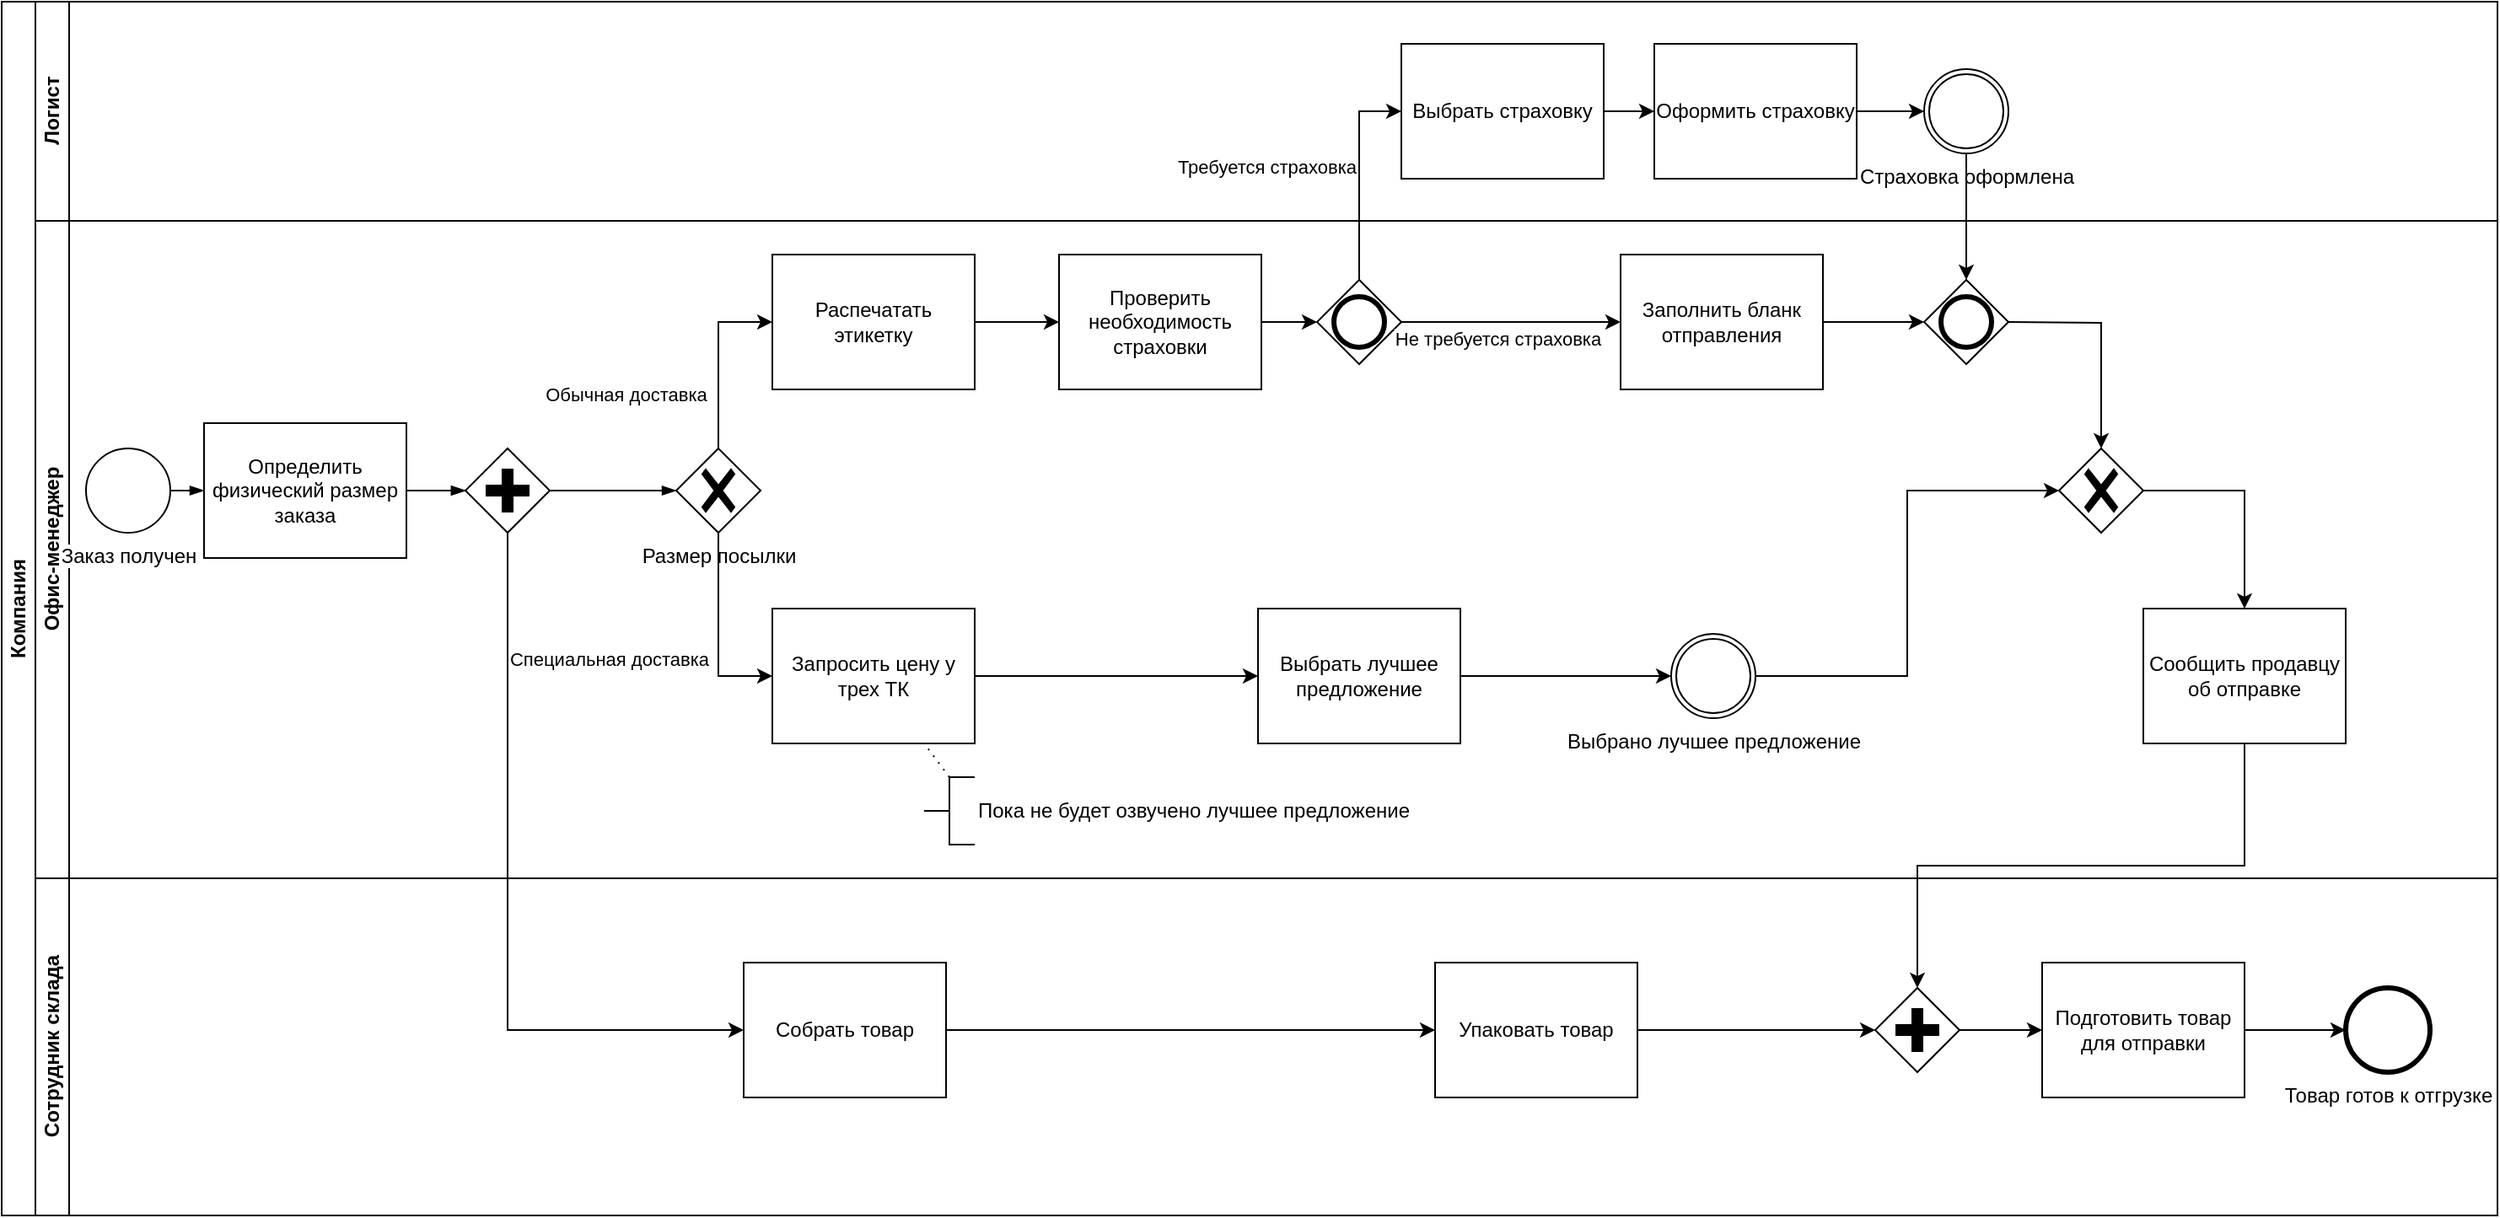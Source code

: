 <mxfile version="27.0.9">
  <diagram name="Страница — 1" id="bj4hU3YoqGNhM61qSWuD">
    <mxGraphModel dx="1426" dy="849" grid="1" gridSize="10" guides="1" tooltips="1" connect="1" arrows="1" fold="1" page="1" pageScale="1" pageWidth="827" pageHeight="1169" math="0" shadow="0">
      <root>
        <mxCell id="0" />
        <mxCell id="1" parent="0" />
        <mxCell id="QfrXJephCyHxbfm8GQ1p-26" value="Компания" style="swimlane;html=1;childLayout=stackLayout;resizeParent=1;resizeParentMax=0;horizontal=0;startSize=20;horizontalStack=0;whiteSpace=wrap;" parent="1" vertex="1">
          <mxGeometry x="80" y="180" width="1480" height="720" as="geometry" />
        </mxCell>
        <mxCell id="QfrXJephCyHxbfm8GQ1p-28" value="Логист" style="swimlane;html=1;startSize=20;horizontal=0;" parent="QfrXJephCyHxbfm8GQ1p-26" vertex="1">
          <mxGeometry x="20" width="1460" height="130" as="geometry" />
        </mxCell>
        <mxCell id="QfrXJephCyHxbfm8GQ1p-173" value="Страховка оформлена" style="points=[[0.145,0.145,0],[0.5,0,0],[0.855,0.145,0],[1,0.5,0],[0.855,0.855,0],[0.5,1,0],[0.145,0.855,0],[0,0.5,0]];shape=mxgraph.bpmn.event;html=1;verticalLabelPosition=bottom;labelBackgroundColor=#ffffff;verticalAlign=top;align=center;perimeter=ellipsePerimeter;outlineConnect=0;aspect=fixed;outline=throwing;symbol=general;" parent="QfrXJephCyHxbfm8GQ1p-28" vertex="1">
          <mxGeometry x="1120" y="40" width="50" height="50" as="geometry" />
        </mxCell>
        <mxCell id="QfrXJephCyHxbfm8GQ1p-27" value="Офис-менеджер" style="swimlane;html=1;startSize=20;horizontal=0;" parent="QfrXJephCyHxbfm8GQ1p-26" vertex="1">
          <mxGeometry x="20" y="130" width="1460" height="390" as="geometry">
            <mxRectangle x="20" width="460" height="30" as="alternateBounds" />
          </mxGeometry>
        </mxCell>
        <mxCell id="QfrXJephCyHxbfm8GQ1p-31" value="Заказ получен" style="points=[[0.145,0.145,0],[0.5,0,0],[0.855,0.145,0],[1,0.5,0],[0.855,0.855,0],[0.5,1,0],[0.145,0.855,0],[0,0.5,0]];shape=mxgraph.bpmn.event;html=1;verticalLabelPosition=bottom;labelBackgroundColor=#ffffff;verticalAlign=top;align=center;perimeter=ellipsePerimeter;outlineConnect=0;aspect=fixed;outline=standard;symbol=general;" parent="QfrXJephCyHxbfm8GQ1p-27" vertex="1">
          <mxGeometry x="30" y="135" width="50" height="50" as="geometry" />
        </mxCell>
        <mxCell id="QfrXJephCyHxbfm8GQ1p-32" value="" style="edgeStyle=elbowEdgeStyle;fontSize=12;html=1;endArrow=blockThin;endFill=1;rounded=0;exitX=1;exitY=0.5;exitDx=0;exitDy=0;exitPerimeter=0;entryX=0;entryY=0.5;entryDx=0;entryDy=0;entryPerimeter=0;" parent="QfrXJephCyHxbfm8GQ1p-27" source="QfrXJephCyHxbfm8GQ1p-106" target="QfrXJephCyHxbfm8GQ1p-33" edge="1">
          <mxGeometry width="160" relative="1" as="geometry">
            <mxPoint x="130" y="240" as="sourcePoint" />
            <mxPoint x="160" y="245" as="targetPoint" />
          </mxGeometry>
        </mxCell>
        <mxCell id="QfrXJephCyHxbfm8GQ1p-50" value="Пока не будет озвучено лучшее предложение" style="html=1;shape=mxgraph.flowchart.annotation_2;align=left;labelPosition=right;" parent="QfrXJephCyHxbfm8GQ1p-27" vertex="1">
          <mxGeometry x="527" y="330" width="30" height="40" as="geometry" />
        </mxCell>
        <mxCell id="QfrXJephCyHxbfm8GQ1p-34" value="Размер посылки" style="points=[[0.25,0.25,0],[0.5,0,0],[0.75,0.25,0],[1,0.5,0],[0.75,0.75,0],[0.5,1,0],[0.25,0.75,0],[0,0.5,0]];shape=mxgraph.bpmn.gateway2;html=1;verticalLabelPosition=bottom;labelBackgroundColor=#ffffff;verticalAlign=top;align=center;perimeter=rhombusPerimeter;outlineConnect=0;outline=none;symbol=none;gwType=exclusive;" parent="QfrXJephCyHxbfm8GQ1p-27" vertex="1">
          <mxGeometry x="380" y="135" width="50" height="50" as="geometry" />
        </mxCell>
        <mxCell id="QfrXJephCyHxbfm8GQ1p-38" value="" style="edgeStyle=elbowEdgeStyle;fontSize=12;html=1;endArrow=blockThin;endFill=1;rounded=0;exitX=1;exitY=0.5;exitDx=0;exitDy=0;exitPerimeter=0;entryX=0;entryY=0.5;entryDx=0;entryDy=0;entryPerimeter=0;" parent="QfrXJephCyHxbfm8GQ1p-27" source="QfrXJephCyHxbfm8GQ1p-106" target="QfrXJephCyHxbfm8GQ1p-34" edge="1">
          <mxGeometry width="160" relative="1" as="geometry">
            <mxPoint x="350" y="244.66" as="sourcePoint" />
            <mxPoint x="380" y="244.66" as="targetPoint" />
          </mxGeometry>
        </mxCell>
        <mxCell id="QfrXJephCyHxbfm8GQ1p-45" value="Запросить цену у трех ТК" style="points=[[0.25,0,0],[0.5,0,0],[0.75,0,0],[1,0.25,0],[1,0.5,0],[1,0.75,0],[0.75,1,0],[0.5,1,0],[0.25,1,0],[0,0.75,0],[0,0.5,0],[0,0.25,0]];shape=mxgraph.bpmn.task2;whiteSpace=wrap;rectStyle=rounded;size=10;html=1;container=1;expand=0;collapsible=0;taskMarker=abstract;isLoopStandard=1;" parent="QfrXJephCyHxbfm8GQ1p-27" vertex="1">
          <mxGeometry x="437" y="230" width="120" height="80" as="geometry" />
        </mxCell>
        <mxCell id="QfrXJephCyHxbfm8GQ1p-52" value="Выбрать лучшее предложение" style="points=[[0.25,0,0],[0.5,0,0],[0.75,0,0],[1,0.25,0],[1,0.5,0],[1,0.75,0],[0.75,1,0],[0.5,1,0],[0.25,1,0],[0,0.75,0],[0,0.5,0],[0,0.25,0]];shape=mxgraph.bpmn.task2;whiteSpace=wrap;rectStyle=rounded;size=10;html=1;container=1;expand=0;collapsible=0;taskMarker=abstract;" parent="QfrXJephCyHxbfm8GQ1p-27" vertex="1">
          <mxGeometry x="725" y="230" width="120" height="80" as="geometry" />
        </mxCell>
        <mxCell id="QfrXJephCyHxbfm8GQ1p-56" value="Распечатать этикетку" style="points=[[0.25,0,0],[0.5,0,0],[0.75,0,0],[1,0.25,0],[1,0.5,0],[1,0.75,0],[0.75,1,0],[0.5,1,0],[0.25,1,0],[0,0.75,0],[0,0.5,0],[0,0.25,0]];shape=mxgraph.bpmn.task2;whiteSpace=wrap;rectStyle=rounded;size=10;html=1;container=1;expand=0;collapsible=0;taskMarker=abstract;" parent="QfrXJephCyHxbfm8GQ1p-27" vertex="1">
          <mxGeometry x="437" y="20" width="120" height="80" as="geometry" />
        </mxCell>
        <mxCell id="QfrXJephCyHxbfm8GQ1p-60" value="Проверить необходимость страховки" style="points=[[0.25,0,0],[0.5,0,0],[0.75,0,0],[1,0.25,0],[1,0.5,0],[1,0.75,0],[0.75,1,0],[0.5,1,0],[0.25,1,0],[0,0.75,0],[0,0.5,0],[0,0.25,0]];shape=mxgraph.bpmn.task2;whiteSpace=wrap;rectStyle=rounded;size=10;html=1;container=1;expand=0;collapsible=0;taskMarker=abstract;" parent="QfrXJephCyHxbfm8GQ1p-27" vertex="1">
          <mxGeometry x="607" y="20" width="120" height="80" as="geometry" />
        </mxCell>
        <mxCell id="QfrXJephCyHxbfm8GQ1p-62" style="edgeStyle=orthogonalEdgeStyle;rounded=0;orthogonalLoop=1;jettySize=auto;html=1;exitX=1;exitY=0.5;exitDx=0;exitDy=0;exitPerimeter=0;entryX=0;entryY=0.5;entryDx=0;entryDy=0;entryPerimeter=0;" parent="QfrXJephCyHxbfm8GQ1p-27" source="QfrXJephCyHxbfm8GQ1p-56" target="QfrXJephCyHxbfm8GQ1p-60" edge="1">
          <mxGeometry relative="1" as="geometry" />
        </mxCell>
        <mxCell id="QfrXJephCyHxbfm8GQ1p-49" value="" style="fontSize=12;html=1;endFill=0;startFill=0;endSize=6;startSize=6;dashed=1;dashPattern=1 4;endArrow=none;startArrow=none;rounded=0;entryX=0.75;entryY=1;entryDx=0;entryDy=0;entryPerimeter=0;exitX=0.5;exitY=0;exitDx=0;exitDy=0;exitPerimeter=0;" parent="QfrXJephCyHxbfm8GQ1p-27" source="QfrXJephCyHxbfm8GQ1p-50" target="QfrXJephCyHxbfm8GQ1p-45" edge="1">
          <mxGeometry width="160" relative="1" as="geometry">
            <mxPoint x="605" y="270" as="sourcePoint" />
            <mxPoint x="573" y="230" as="targetPoint" />
          </mxGeometry>
        </mxCell>
        <mxCell id="QfrXJephCyHxbfm8GQ1p-64" style="edgeStyle=orthogonalEdgeStyle;rounded=0;orthogonalLoop=1;jettySize=auto;html=1;exitX=1;exitY=0.5;exitDx=0;exitDy=0;exitPerimeter=0;entryX=0;entryY=0.5;entryDx=0;entryDy=0;entryPerimeter=0;" parent="QfrXJephCyHxbfm8GQ1p-27" source="QfrXJephCyHxbfm8GQ1p-60" target="p5-HiY3rVVCVpf2J3rAx-1" edge="1">
          <mxGeometry relative="1" as="geometry">
            <mxPoint x="750" y="60" as="targetPoint" />
          </mxGeometry>
        </mxCell>
        <mxCell id="QfrXJephCyHxbfm8GQ1p-93" style="edgeStyle=orthogonalEdgeStyle;rounded=0;orthogonalLoop=1;jettySize=auto;html=1;exitX=1;exitY=0.5;exitDx=0;exitDy=0;exitPerimeter=0;entryX=0;entryY=0.5;entryDx=0;entryDy=0;entryPerimeter=0;" parent="QfrXJephCyHxbfm8GQ1p-27" source="QfrXJephCyHxbfm8GQ1p-45" target="QfrXJephCyHxbfm8GQ1p-52" edge="1">
          <mxGeometry relative="1" as="geometry" />
        </mxCell>
        <mxCell id="QfrXJephCyHxbfm8GQ1p-94" style="edgeStyle=orthogonalEdgeStyle;rounded=0;orthogonalLoop=1;jettySize=auto;html=1;entryX=0;entryY=0.5;entryDx=0;entryDy=0;entryPerimeter=0;exitX=0.5;exitY=1;exitDx=0;exitDy=0;exitPerimeter=0;" parent="QfrXJephCyHxbfm8GQ1p-27" source="QfrXJephCyHxbfm8GQ1p-34" target="QfrXJephCyHxbfm8GQ1p-45" edge="1">
          <mxGeometry relative="1" as="geometry">
            <mxPoint x="540" y="160" as="sourcePoint" />
          </mxGeometry>
        </mxCell>
        <mxCell id="QfrXJephCyHxbfm8GQ1p-97" value="Специальная доставка" style="edgeLabel;html=1;align=center;verticalAlign=middle;resizable=0;points=[];" parent="QfrXJephCyHxbfm8GQ1p-94" vertex="1" connectable="0">
          <mxGeometry x="-0.236" y="3" relative="1" as="geometry">
            <mxPoint x="-68" y="30" as="offset" />
          </mxGeometry>
        </mxCell>
        <mxCell id="QfrXJephCyHxbfm8GQ1p-95" style="edgeStyle=orthogonalEdgeStyle;rounded=0;orthogonalLoop=1;jettySize=auto;html=1;exitX=0.5;exitY=0;exitDx=0;exitDy=0;exitPerimeter=0;entryX=0;entryY=0.5;entryDx=0;entryDy=0;entryPerimeter=0;" parent="QfrXJephCyHxbfm8GQ1p-27" source="QfrXJephCyHxbfm8GQ1p-34" target="QfrXJephCyHxbfm8GQ1p-56" edge="1">
          <mxGeometry relative="1" as="geometry" />
        </mxCell>
        <mxCell id="QfrXJephCyHxbfm8GQ1p-98" value="Обычная доставка" style="edgeLabel;html=1;align=center;verticalAlign=middle;resizable=0;points=[];" parent="QfrXJephCyHxbfm8GQ1p-95" vertex="1" connectable="0">
          <mxGeometry x="-0.255" y="1" relative="1" as="geometry">
            <mxPoint x="-54" y="8" as="offset" />
          </mxGeometry>
        </mxCell>
        <mxCell id="QfrXJephCyHxbfm8GQ1p-105" value="" style="edgeStyle=elbowEdgeStyle;fontSize=12;html=1;endArrow=blockThin;endFill=1;rounded=0;exitX=1;exitY=0.5;exitDx=0;exitDy=0;exitPerimeter=0;entryX=0;entryY=0.5;entryDx=0;entryDy=0;entryPerimeter=0;" parent="QfrXJephCyHxbfm8GQ1p-27" source="QfrXJephCyHxbfm8GQ1p-33" target="QfrXJephCyHxbfm8GQ1p-106" edge="1">
          <mxGeometry width="160" relative="1" as="geometry">
            <mxPoint x="180" y="470" as="sourcePoint" />
            <mxPoint x="360" y="470" as="targetPoint" />
          </mxGeometry>
        </mxCell>
        <mxCell id="QfrXJephCyHxbfm8GQ1p-101" value="Оформить страховку" style="points=[[0.25,0,0],[0.5,0,0],[0.75,0,0],[1,0.25,0],[1,0.5,0],[1,0.75,0],[0.75,1,0],[0.5,1,0],[0.25,1,0],[0,0.75,0],[0,0.5,0],[0,0.25,0]];shape=mxgraph.bpmn.task2;whiteSpace=wrap;rectStyle=rounded;size=10;html=1;container=1;expand=0;collapsible=0;taskMarker=abstract;" parent="QfrXJephCyHxbfm8GQ1p-27" vertex="1">
          <mxGeometry x="960" y="-105" width="120" height="80" as="geometry" />
        </mxCell>
        <mxCell id="QfrXJephCyHxbfm8GQ1p-66" value="Выбрать страховку" style="points=[[0.25,0,0],[0.5,0,0],[0.75,0,0],[1,0.25,0],[1,0.5,0],[1,0.75,0],[0.75,1,0],[0.5,1,0],[0.25,1,0],[0,0.75,0],[0,0.5,0],[0,0.25,0]];shape=mxgraph.bpmn.task2;whiteSpace=wrap;rectStyle=rounded;size=10;html=1;container=1;expand=0;collapsible=0;taskMarker=abstract;" parent="QfrXJephCyHxbfm8GQ1p-27" vertex="1">
          <mxGeometry x="810" y="-105" width="120" height="80" as="geometry" />
        </mxCell>
        <mxCell id="QfrXJephCyHxbfm8GQ1p-124" style="edgeStyle=orthogonalEdgeStyle;rounded=0;orthogonalLoop=1;jettySize=auto;html=1;exitX=1;exitY=0.5;exitDx=0;exitDy=0;exitPerimeter=0;" parent="QfrXJephCyHxbfm8GQ1p-27" target="QfrXJephCyHxbfm8GQ1p-123" edge="1">
          <mxGeometry relative="1" as="geometry">
            <mxPoint x="1170" y="60" as="sourcePoint" />
          </mxGeometry>
        </mxCell>
        <mxCell id="QfrXJephCyHxbfm8GQ1p-121" style="edgeStyle=orthogonalEdgeStyle;rounded=0;orthogonalLoop=1;jettySize=auto;html=1;entryX=0;entryY=0.5;entryDx=0;entryDy=0;entryPerimeter=0;exitX=0.5;exitY=0;exitDx=0;exitDy=0;exitPerimeter=0;" parent="QfrXJephCyHxbfm8GQ1p-27" source="p5-HiY3rVVCVpf2J3rAx-1" target="QfrXJephCyHxbfm8GQ1p-66" edge="1">
          <mxGeometry relative="1" as="geometry">
            <mxPoint x="860" y="20" as="sourcePoint" />
          </mxGeometry>
        </mxCell>
        <mxCell id="QfrXJephCyHxbfm8GQ1p-122" value="Требуется страховка" style="edgeLabel;html=1;align=center;verticalAlign=middle;resizable=0;points=[];" parent="QfrXJephCyHxbfm8GQ1p-121" vertex="1" connectable="0">
          <mxGeometry x="0.082" y="-2" relative="1" as="geometry">
            <mxPoint x="-57" as="offset" />
          </mxGeometry>
        </mxCell>
        <mxCell id="QfrXJephCyHxbfm8GQ1p-123" value="" style="points=[[0.25,0.25,0],[0.5,0,0],[0.75,0.25,0],[1,0.5,0],[0.75,0.75,0],[0.5,1,0],[0.25,0.75,0],[0,0.5,0]];shape=mxgraph.bpmn.gateway2;html=1;verticalLabelPosition=bottom;labelBackgroundColor=#ffffff;verticalAlign=top;align=center;perimeter=rhombusPerimeter;outlineConnect=0;outline=none;symbol=none;gwType=exclusive;" parent="QfrXJephCyHxbfm8GQ1p-27" vertex="1">
          <mxGeometry x="1200" y="135" width="50" height="50" as="geometry" />
        </mxCell>
        <mxCell id="QfrXJephCyHxbfm8GQ1p-102" style="edgeStyle=orthogonalEdgeStyle;rounded=0;orthogonalLoop=1;jettySize=auto;html=1;exitX=1;exitY=0.5;exitDx=0;exitDy=0;exitPerimeter=0;entryX=0;entryY=0.5;entryDx=0;entryDy=0;entryPerimeter=0;" parent="QfrXJephCyHxbfm8GQ1p-27" source="QfrXJephCyHxbfm8GQ1p-66" target="QfrXJephCyHxbfm8GQ1p-101" edge="1">
          <mxGeometry relative="1" as="geometry" />
        </mxCell>
        <mxCell id="QfrXJephCyHxbfm8GQ1p-176" value="Выбрано лучшее предложение" style="points=[[0.145,0.145,0],[0.5,0,0],[0.855,0.145,0],[1,0.5,0],[0.855,0.855,0],[0.5,1,0],[0.145,0.855,0],[0,0.5,0]];shape=mxgraph.bpmn.event;html=1;verticalLabelPosition=bottom;labelBackgroundColor=#ffffff;verticalAlign=top;align=center;perimeter=ellipsePerimeter;outlineConnect=0;aspect=fixed;outline=throwing;symbol=general;" parent="QfrXJephCyHxbfm8GQ1p-27" vertex="1">
          <mxGeometry x="970" y="245" width="50" height="50" as="geometry" />
        </mxCell>
        <mxCell id="QfrXJephCyHxbfm8GQ1p-177" value="" style="edgeStyle=orthogonalEdgeStyle;rounded=0;orthogonalLoop=1;jettySize=auto;html=1;exitX=1;exitY=0.5;exitDx=0;exitDy=0;exitPerimeter=0;entryX=0;entryY=0.5;entryDx=0;entryDy=0;entryPerimeter=0;" parent="QfrXJephCyHxbfm8GQ1p-27" source="QfrXJephCyHxbfm8GQ1p-52" target="QfrXJephCyHxbfm8GQ1p-176" edge="1">
          <mxGeometry relative="1" as="geometry">
            <mxPoint x="1220" y="500" as="targetPoint" />
            <mxPoint x="820" y="580" as="sourcePoint" />
          </mxGeometry>
        </mxCell>
        <mxCell id="QfrXJephCyHxbfm8GQ1p-178" value="Сообщить продавцу об отправке" style="points=[[0.25,0,0],[0.5,0,0],[0.75,0,0],[1,0.25,0],[1,0.5,0],[1,0.75,0],[0.75,1,0],[0.5,1,0],[0.25,1,0],[0,0.75,0],[0,0.5,0],[0,0.25,0]];shape=mxgraph.bpmn.task2;whiteSpace=wrap;rectStyle=rounded;size=10;html=1;container=1;expand=0;collapsible=0;taskMarker=abstract;" parent="QfrXJephCyHxbfm8GQ1p-27" vertex="1">
          <mxGeometry x="1250" y="230" width="120" height="80" as="geometry" />
        </mxCell>
        <mxCell id="QfrXJephCyHxbfm8GQ1p-179" value="" style="edgeStyle=orthogonalEdgeStyle;rounded=0;orthogonalLoop=1;jettySize=auto;html=1;exitX=1;exitY=0.5;exitDx=0;exitDy=0;exitPerimeter=0;entryX=0;entryY=0.5;entryDx=0;entryDy=0;entryPerimeter=0;" parent="QfrXJephCyHxbfm8GQ1p-27" source="QfrXJephCyHxbfm8GQ1p-176" target="QfrXJephCyHxbfm8GQ1p-123" edge="1">
          <mxGeometry relative="1" as="geometry">
            <mxPoint x="1220" y="500" as="targetPoint" />
            <mxPoint x="970" y="580" as="sourcePoint" />
          </mxGeometry>
        </mxCell>
        <mxCell id="QfrXJephCyHxbfm8GQ1p-181" value="" style="edgeStyle=orthogonalEdgeStyle;rounded=0;orthogonalLoop=1;jettySize=auto;html=1;exitX=1;exitY=0.5;exitDx=0;exitDy=0;exitPerimeter=0;entryX=0;entryY=0.5;entryDx=0;entryDy=0;entryPerimeter=0;" parent="QfrXJephCyHxbfm8GQ1p-27" source="p5-HiY3rVVCVpf2J3rAx-2" target="p5-HiY3rVVCVpf2J3rAx-5" edge="1">
          <mxGeometry relative="1" as="geometry">
            <mxPoint x="860" y="60" as="sourcePoint" />
            <mxPoint x="1120" y="60" as="targetPoint" />
          </mxGeometry>
        </mxCell>
        <mxCell id="QfrXJephCyHxbfm8GQ1p-186" value="" style="edgeStyle=elbowEdgeStyle;fontSize=12;html=1;endArrow=blockThin;endFill=1;rounded=0;exitX=1;exitY=0.5;exitDx=0;exitDy=0;exitPerimeter=0;entryX=0;entryY=0.5;entryDx=0;entryDy=0;entryPerimeter=0;" parent="QfrXJephCyHxbfm8GQ1p-27" source="QfrXJephCyHxbfm8GQ1p-31" target="QfrXJephCyHxbfm8GQ1p-33" edge="1">
          <mxGeometry width="160" relative="1" as="geometry">
            <mxPoint x="180" y="470" as="sourcePoint" />
            <mxPoint x="270" y="470" as="targetPoint" />
          </mxGeometry>
        </mxCell>
        <mxCell id="QfrXJephCyHxbfm8GQ1p-33" value="Определить физический размер заказа" style="points=[[0.25,0,0],[0.5,0,0],[0.75,0,0],[1,0.25,0],[1,0.5,0],[1,0.75,0],[0.75,1,0],[0.5,1,0],[0.25,1,0],[0,0.75,0],[0,0.5,0],[0,0.25,0]];shape=mxgraph.bpmn.task2;whiteSpace=wrap;rectStyle=rounded;size=10;html=1;container=1;expand=0;collapsible=0;taskMarker=abstract;" parent="QfrXJephCyHxbfm8GQ1p-27" vertex="1">
          <mxGeometry x="100" y="120" width="120" height="80" as="geometry" />
        </mxCell>
        <mxCell id="QfrXJephCyHxbfm8GQ1p-187" value="" style="edgeStyle=elbowEdgeStyle;fontSize=12;html=1;endArrow=blockThin;endFill=1;rounded=0;exitX=1;exitY=0.5;exitDx=0;exitDy=0;exitPerimeter=0;entryX=0;entryY=0.5;entryDx=0;entryDy=0;entryPerimeter=0;" parent="QfrXJephCyHxbfm8GQ1p-27" source="QfrXJephCyHxbfm8GQ1p-33" target="QfrXJephCyHxbfm8GQ1p-106" edge="1">
          <mxGeometry width="160" relative="1" as="geometry">
            <mxPoint x="260" y="470" as="sourcePoint" />
            <mxPoint x="480" y="470" as="targetPoint" />
          </mxGeometry>
        </mxCell>
        <mxCell id="QfrXJephCyHxbfm8GQ1p-106" value="" style="points=[[0.25,0.25,0],[0.5,0,0],[0.75,0.25,0],[1,0.5,0],[0.75,0.75,0],[0.5,1,0],[0.25,0.75,0],[0,0.5,0]];shape=mxgraph.bpmn.gateway2;html=1;verticalLabelPosition=bottom;labelBackgroundColor=#ffffff;verticalAlign=top;align=center;perimeter=rhombusPerimeter;outlineConnect=0;outline=none;symbol=none;gwType=parallel;" parent="QfrXJephCyHxbfm8GQ1p-27" vertex="1">
          <mxGeometry x="255" y="135" width="50" height="50" as="geometry" />
        </mxCell>
        <mxCell id="QfrXJephCyHxbfm8GQ1p-189" style="edgeStyle=orthogonalEdgeStyle;rounded=0;orthogonalLoop=1;jettySize=auto;html=1;exitX=1;exitY=0.5;exitDx=0;exitDy=0;exitPerimeter=0;entryX=0.5;entryY=0;entryDx=0;entryDy=0;entryPerimeter=0;" parent="QfrXJephCyHxbfm8GQ1p-27" source="QfrXJephCyHxbfm8GQ1p-123" target="QfrXJephCyHxbfm8GQ1p-178" edge="1">
          <mxGeometry relative="1" as="geometry" />
        </mxCell>
        <mxCell id="p5-HiY3rVVCVpf2J3rAx-1" value="" style="points=[[0.25,0.25,0],[0.5,0,0],[0.75,0.25,0],[1,0.5,0],[0.75,0.75,0],[0.5,1,0],[0.25,0.75,0],[0,0.5,0]];shape=mxgraph.bpmn.gateway2;html=1;verticalLabelPosition=bottom;labelBackgroundColor=#ffffff;verticalAlign=top;align=center;perimeter=rhombusPerimeter;outlineConnect=0;outline=end;symbol=general;" vertex="1" parent="QfrXJephCyHxbfm8GQ1p-27">
          <mxGeometry x="760" y="35" width="50" height="50" as="geometry" />
        </mxCell>
        <mxCell id="p5-HiY3rVVCVpf2J3rAx-3" value="" style="edgeStyle=orthogonalEdgeStyle;rounded=0;orthogonalLoop=1;jettySize=auto;html=1;exitX=1;exitY=0.5;exitDx=0;exitDy=0;exitPerimeter=0;" edge="1" parent="QfrXJephCyHxbfm8GQ1p-27" source="p5-HiY3rVVCVpf2J3rAx-1" target="p5-HiY3rVVCVpf2J3rAx-2">
          <mxGeometry relative="1" as="geometry">
            <mxPoint x="910" y="370" as="sourcePoint" />
            <mxPoint x="1220" y="370" as="targetPoint" />
          </mxGeometry>
        </mxCell>
        <mxCell id="p5-HiY3rVVCVpf2J3rAx-4" value="Не требуется страховка" style="edgeLabel;html=1;align=center;verticalAlign=middle;resizable=0;points=[];" vertex="1" connectable="0" parent="p5-HiY3rVVCVpf2J3rAx-3">
          <mxGeometry x="-0.35" y="-4" relative="1" as="geometry">
            <mxPoint x="14" y="6" as="offset" />
          </mxGeometry>
        </mxCell>
        <mxCell id="p5-HiY3rVVCVpf2J3rAx-2" value="Заполнить бланк отправления" style="points=[[0.25,0,0],[0.5,0,0],[0.75,0,0],[1,0.25,0],[1,0.5,0],[1,0.75,0],[0.75,1,0],[0.5,1,0],[0.25,1,0],[0,0.75,0],[0,0.5,0],[0,0.25,0]];shape=mxgraph.bpmn.task2;whiteSpace=wrap;rectStyle=rounded;size=10;html=1;container=1;expand=0;collapsible=0;taskMarker=abstract;" vertex="1" parent="QfrXJephCyHxbfm8GQ1p-27">
          <mxGeometry x="940" y="20" width="120" height="80" as="geometry" />
        </mxCell>
        <mxCell id="p5-HiY3rVVCVpf2J3rAx-5" value="" style="points=[[0.25,0.25,0],[0.5,0,0],[0.75,0.25,0],[1,0.5,0],[0.75,0.75,0],[0.5,1,0],[0.25,0.75,0],[0,0.5,0]];shape=mxgraph.bpmn.gateway2;html=1;verticalLabelPosition=bottom;labelBackgroundColor=#ffffff;verticalAlign=top;align=center;perimeter=rhombusPerimeter;outlineConnect=0;outline=end;symbol=general;" vertex="1" parent="QfrXJephCyHxbfm8GQ1p-27">
          <mxGeometry x="1120" y="35" width="50" height="50" as="geometry" />
        </mxCell>
        <mxCell id="QfrXJephCyHxbfm8GQ1p-29" value="Сотрудник склада" style="swimlane;html=1;startSize=20;horizontal=0;" parent="QfrXJephCyHxbfm8GQ1p-26" vertex="1">
          <mxGeometry x="20" y="520" width="1460" height="200" as="geometry" />
        </mxCell>
        <mxCell id="QfrXJephCyHxbfm8GQ1p-108" value="Собрать товар" style="points=[[0.25,0,0],[0.5,0,0],[0.75,0,0],[1,0.25,0],[1,0.5,0],[1,0.75,0],[0.75,1,0],[0.5,1,0],[0.25,1,0],[0,0.75,0],[0,0.5,0],[0,0.25,0]];shape=mxgraph.bpmn.task2;whiteSpace=wrap;rectStyle=rounded;size=10;html=1;container=1;expand=0;collapsible=0;taskMarker=abstract;" parent="QfrXJephCyHxbfm8GQ1p-29" vertex="1">
          <mxGeometry x="420" y="50" width="120" height="80" as="geometry" />
        </mxCell>
        <mxCell id="QfrXJephCyHxbfm8GQ1p-109" value="Упаковать товар" style="points=[[0.25,0,0],[0.5,0,0],[0.75,0,0],[1,0.25,0],[1,0.5,0],[1,0.75,0],[0.75,1,0],[0.5,1,0],[0.25,1,0],[0,0.75,0],[0,0.5,0],[0,0.25,0]];shape=mxgraph.bpmn.task2;whiteSpace=wrap;rectStyle=rounded;size=10;html=1;container=1;expand=0;collapsible=0;taskMarker=abstract;" parent="QfrXJephCyHxbfm8GQ1p-29" vertex="1">
          <mxGeometry x="830" y="50" width="120" height="80" as="geometry" />
        </mxCell>
        <mxCell id="QfrXJephCyHxbfm8GQ1p-110" style="edgeStyle=orthogonalEdgeStyle;rounded=0;orthogonalLoop=1;jettySize=auto;html=1;exitX=1;exitY=0.5;exitDx=0;exitDy=0;exitPerimeter=0;entryX=0;entryY=0.5;entryDx=0;entryDy=0;entryPerimeter=0;" parent="QfrXJephCyHxbfm8GQ1p-29" source="QfrXJephCyHxbfm8GQ1p-108" target="QfrXJephCyHxbfm8GQ1p-109" edge="1">
          <mxGeometry relative="1" as="geometry" />
        </mxCell>
        <mxCell id="QfrXJephCyHxbfm8GQ1p-111" value="Подготовить товар для отправки" style="points=[[0.25,0,0],[0.5,0,0],[0.75,0,0],[1,0.25,0],[1,0.5,0],[1,0.75,0],[0.75,1,0],[0.5,1,0],[0.25,1,0],[0,0.75,0],[0,0.5,0],[0,0.25,0]];shape=mxgraph.bpmn.task2;whiteSpace=wrap;rectStyle=rounded;size=10;html=1;container=1;expand=0;collapsible=0;taskMarker=abstract;" parent="QfrXJephCyHxbfm8GQ1p-29" vertex="1">
          <mxGeometry x="1190" y="50" width="120" height="80" as="geometry" />
        </mxCell>
        <mxCell id="QfrXJephCyHxbfm8GQ1p-166" value="" style="points=[[0.25,0.25,0],[0.5,0,0],[0.75,0.25,0],[1,0.5,0],[0.75,0.75,0],[0.5,1,0],[0.25,0.75,0],[0,0.5,0]];shape=mxgraph.bpmn.gateway2;html=1;verticalLabelPosition=bottom;labelBackgroundColor=#ffffff;verticalAlign=top;align=center;perimeter=rhombusPerimeter;outlineConnect=0;outline=none;symbol=none;gwType=parallel;" parent="QfrXJephCyHxbfm8GQ1p-29" vertex="1">
          <mxGeometry x="1091" y="65" width="50" height="50" as="geometry" />
        </mxCell>
        <mxCell id="QfrXJephCyHxbfm8GQ1p-168" style="edgeStyle=orthogonalEdgeStyle;rounded=0;orthogonalLoop=1;jettySize=auto;html=1;exitX=1;exitY=0.5;exitDx=0;exitDy=0;exitPerimeter=0;entryX=0;entryY=0.5;entryDx=0;entryDy=0;entryPerimeter=0;" parent="QfrXJephCyHxbfm8GQ1p-29" source="QfrXJephCyHxbfm8GQ1p-109" target="QfrXJephCyHxbfm8GQ1p-166" edge="1">
          <mxGeometry relative="1" as="geometry" />
        </mxCell>
        <mxCell id="QfrXJephCyHxbfm8GQ1p-170" style="edgeStyle=orthogonalEdgeStyle;rounded=0;orthogonalLoop=1;jettySize=auto;html=1;exitX=1;exitY=0.5;exitDx=0;exitDy=0;exitPerimeter=0;entryX=0;entryY=0.5;entryDx=0;entryDy=0;entryPerimeter=0;" parent="QfrXJephCyHxbfm8GQ1p-29" source="QfrXJephCyHxbfm8GQ1p-166" target="QfrXJephCyHxbfm8GQ1p-111" edge="1">
          <mxGeometry relative="1" as="geometry" />
        </mxCell>
        <mxCell id="QfrXJephCyHxbfm8GQ1p-171" value="Товар готов к отгрузке" style="points=[[0.145,0.145,0],[0.5,0,0],[0.855,0.145,0],[1,0.5,0],[0.855,0.855,0],[0.5,1,0],[0.145,0.855,0],[0,0.5,0]];shape=mxgraph.bpmn.event;html=1;verticalLabelPosition=bottom;labelBackgroundColor=#ffffff;verticalAlign=top;align=center;perimeter=ellipsePerimeter;outlineConnect=0;aspect=fixed;outline=end;symbol=terminate2;" parent="QfrXJephCyHxbfm8GQ1p-29" vertex="1">
          <mxGeometry x="1370" y="65" width="50" height="50" as="geometry" />
        </mxCell>
        <mxCell id="QfrXJephCyHxbfm8GQ1p-172" style="edgeStyle=orthogonalEdgeStyle;rounded=0;orthogonalLoop=1;jettySize=auto;html=1;exitX=1;exitY=0.5;exitDx=0;exitDy=0;exitPerimeter=0;entryX=0;entryY=0.5;entryDx=0;entryDy=0;entryPerimeter=0;" parent="QfrXJephCyHxbfm8GQ1p-29" source="QfrXJephCyHxbfm8GQ1p-111" target="QfrXJephCyHxbfm8GQ1p-171" edge="1">
          <mxGeometry relative="1" as="geometry" />
        </mxCell>
        <mxCell id="QfrXJephCyHxbfm8GQ1p-174" style="edgeStyle=orthogonalEdgeStyle;rounded=0;orthogonalLoop=1;jettySize=auto;html=1;exitX=1;exitY=0.5;exitDx=0;exitDy=0;exitPerimeter=0;entryX=0;entryY=0.5;entryDx=0;entryDy=0;entryPerimeter=0;" parent="QfrXJephCyHxbfm8GQ1p-26" source="QfrXJephCyHxbfm8GQ1p-101" target="QfrXJephCyHxbfm8GQ1p-173" edge="1">
          <mxGeometry relative="1" as="geometry" />
        </mxCell>
        <mxCell id="QfrXJephCyHxbfm8GQ1p-175" style="edgeStyle=orthogonalEdgeStyle;rounded=0;orthogonalLoop=1;jettySize=auto;html=1;exitX=0.5;exitY=1;exitDx=0;exitDy=0;exitPerimeter=0;entryX=0.5;entryY=0;entryDx=0;entryDy=0;entryPerimeter=0;" parent="QfrXJephCyHxbfm8GQ1p-26" source="QfrXJephCyHxbfm8GQ1p-173" target="p5-HiY3rVVCVpf2J3rAx-5" edge="1">
          <mxGeometry relative="1" as="geometry">
            <mxPoint x="1210" y="150" as="targetPoint" />
          </mxGeometry>
        </mxCell>
        <mxCell id="QfrXJephCyHxbfm8GQ1p-184" style="edgeStyle=orthogonalEdgeStyle;rounded=0;orthogonalLoop=1;jettySize=auto;html=1;exitX=0.5;exitY=1;exitDx=0;exitDy=0;exitPerimeter=0;entryX=0.5;entryY=0;entryDx=0;entryDy=0;entryPerimeter=0;" parent="QfrXJephCyHxbfm8GQ1p-26" source="QfrXJephCyHxbfm8GQ1p-178" target="QfrXJephCyHxbfm8GQ1p-166" edge="1">
          <mxGeometry relative="1" as="geometry">
            <mxPoint x="1275.0" y="425.0" as="sourcePoint" />
          </mxGeometry>
        </mxCell>
        <mxCell id="QfrXJephCyHxbfm8GQ1p-188" style="edgeStyle=orthogonalEdgeStyle;rounded=0;orthogonalLoop=1;jettySize=auto;html=1;exitX=0.5;exitY=1;exitDx=0;exitDy=0;exitPerimeter=0;entryX=0;entryY=0.5;entryDx=0;entryDy=0;entryPerimeter=0;" parent="QfrXJephCyHxbfm8GQ1p-26" source="QfrXJephCyHxbfm8GQ1p-106" target="QfrXJephCyHxbfm8GQ1p-108" edge="1">
          <mxGeometry relative="1" as="geometry" />
        </mxCell>
      </root>
    </mxGraphModel>
  </diagram>
</mxfile>
